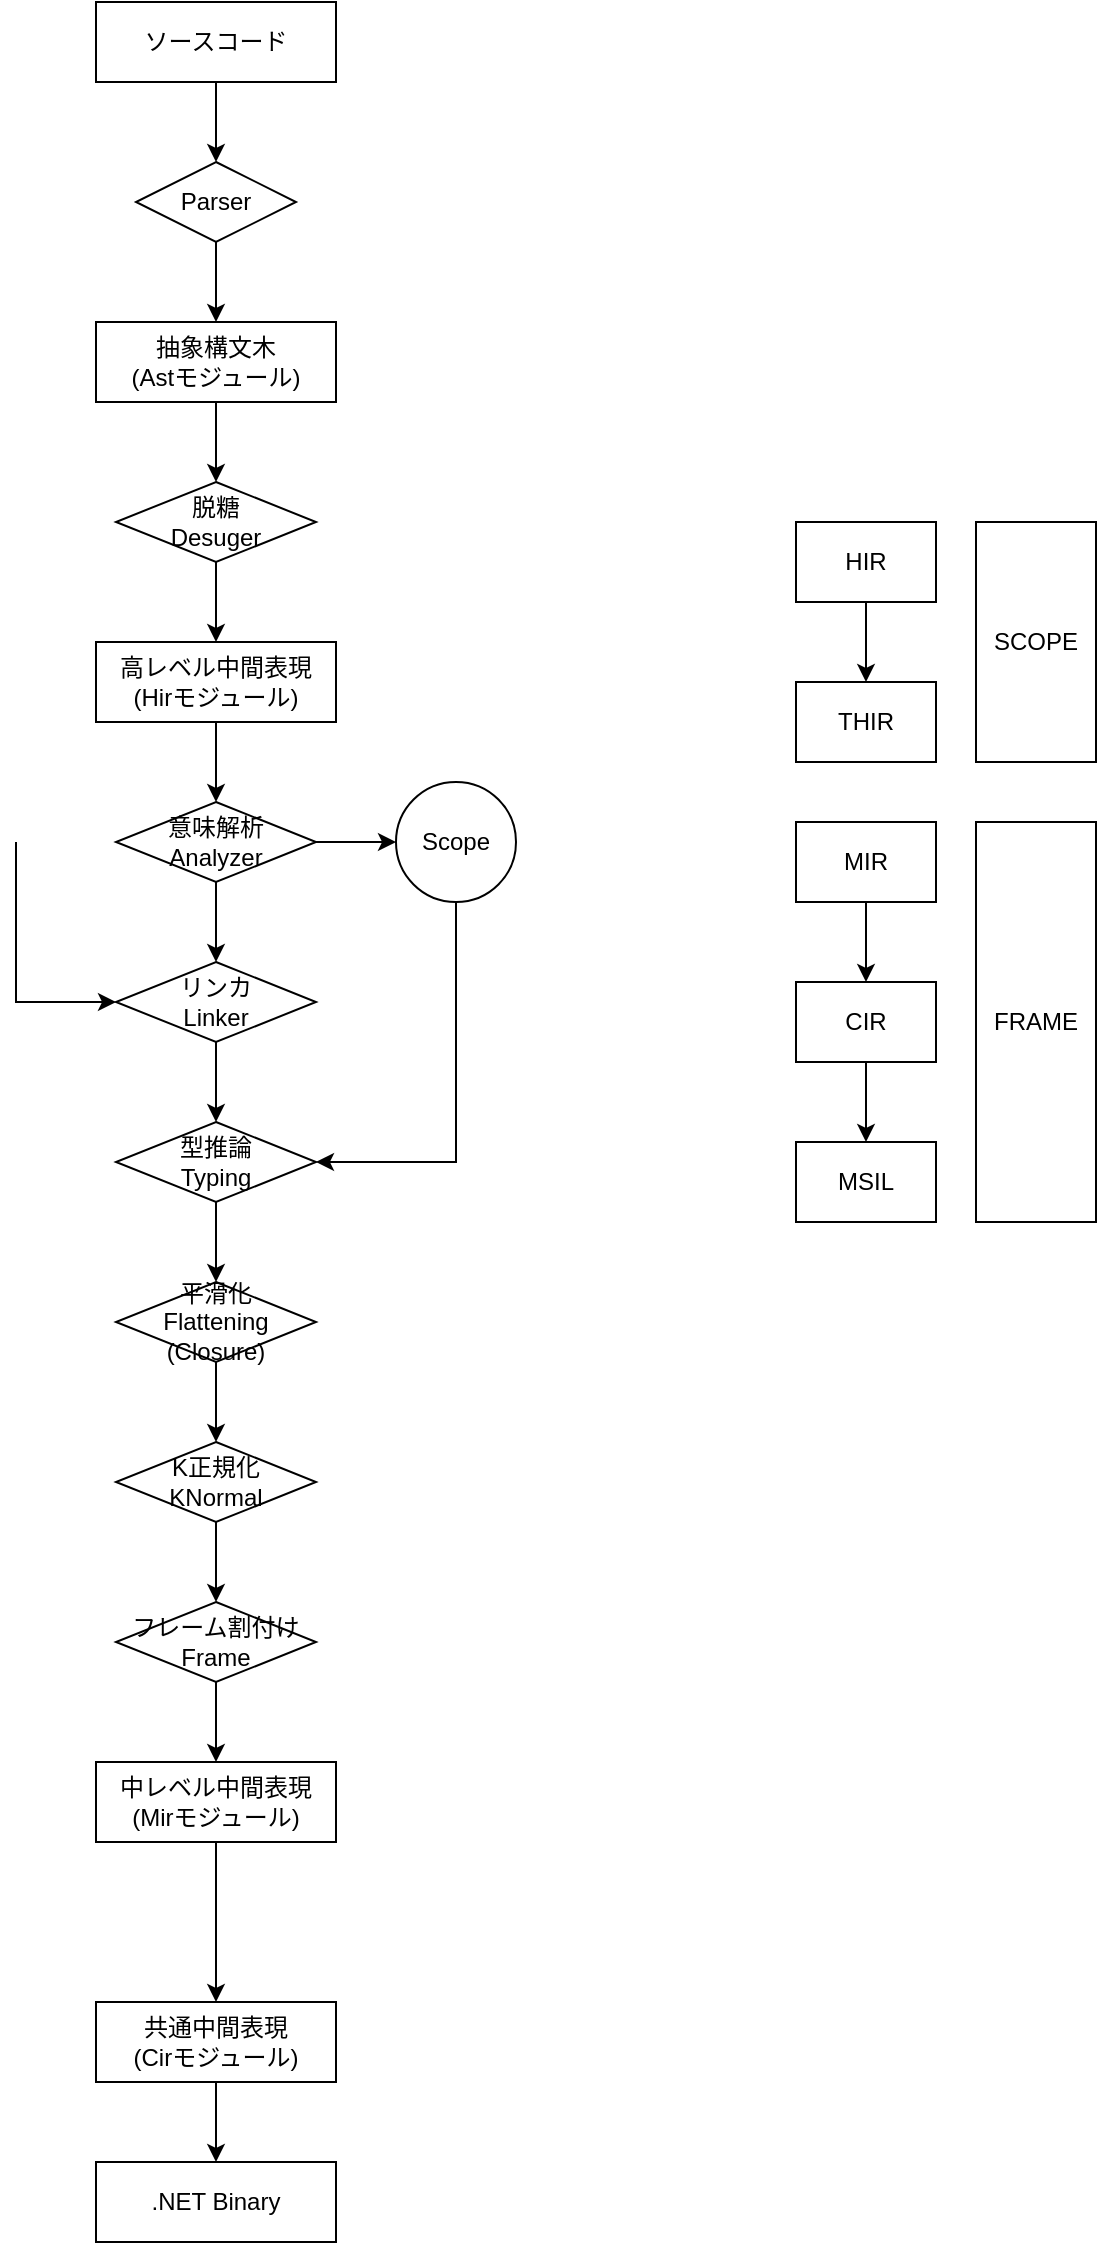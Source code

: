 <mxfile version="19.0.3" type="device"><diagram id="Sc6iPtRxB9C7i3QvBEWz" name="ページ1"><mxGraphModel dx="653" dy="609" grid="1" gridSize="10" guides="1" tooltips="1" connect="1" arrows="1" fold="1" page="1" pageScale="1" pageWidth="827" pageHeight="1169" math="0" shadow="0"><root><mxCell id="0"/><mxCell id="1" parent="0"/><mxCell id="U7rGohFfGCbCjuFVL4sY-8" style="edgeStyle=orthogonalEdgeStyle;rounded=0;orthogonalLoop=1;jettySize=auto;html=1;" parent="1" source="xTJDbOJaemWNehaH6TVx-2" target="U7rGohFfGCbCjuFVL4sY-7" edge="1"><mxGeometry relative="1" as="geometry"/></mxCell><mxCell id="xTJDbOJaemWNehaH6TVx-2" value="共通中間表現&lt;br&gt;(Cirモジュール)" style="rounded=0;whiteSpace=wrap;html=1;" parent="1" vertex="1"><mxGeometry x="120" y="1040" width="120" height="40" as="geometry"/></mxCell><mxCell id="U7rGohFfGCbCjuFVL4sY-7" value=".NET Binary" style="rounded=0;whiteSpace=wrap;html=1;" parent="1" vertex="1"><mxGeometry x="120" y="1120" width="120" height="40" as="geometry"/></mxCell><mxCell id="dytxzaSYWA1cJnX9MuGG-1" value="" style="edgeStyle=orthogonalEdgeStyle;rounded=0;orthogonalLoop=1;jettySize=auto;html=1;" parent="1" source="dytxzaSYWA1cJnX9MuGG-2" target="dytxzaSYWA1cJnX9MuGG-4" edge="1"><mxGeometry relative="1" as="geometry"/></mxCell><mxCell id="dytxzaSYWA1cJnX9MuGG-2" value="ソースコード" style="rounded=0;whiteSpace=wrap;html=1;" parent="1" vertex="1"><mxGeometry x="120" y="40" width="120" height="40" as="geometry"/></mxCell><mxCell id="dytxzaSYWA1cJnX9MuGG-3" value="" style="edgeStyle=orthogonalEdgeStyle;rounded=0;orthogonalLoop=1;jettySize=auto;html=1;" parent="1" source="dytxzaSYWA1cJnX9MuGG-4" target="dytxzaSYWA1cJnX9MuGG-6" edge="1"><mxGeometry relative="1" as="geometry"/></mxCell><mxCell id="dytxzaSYWA1cJnX9MuGG-4" value="Parser" style="rhombus;whiteSpace=wrap;html=1;rounded=0;" parent="1" vertex="1"><mxGeometry x="140" y="120" width="80" height="40" as="geometry"/></mxCell><mxCell id="dytxzaSYWA1cJnX9MuGG-5" style="edgeStyle=orthogonalEdgeStyle;rounded=0;orthogonalLoop=1;jettySize=auto;html=1;entryX=0.5;entryY=0;entryDx=0;entryDy=0;" parent="1" source="dytxzaSYWA1cJnX9MuGG-6" target="dytxzaSYWA1cJnX9MuGG-10" edge="1"><mxGeometry relative="1" as="geometry"/></mxCell><mxCell id="dytxzaSYWA1cJnX9MuGG-6" value="抽象構文木&lt;br&gt;(Astモジュール)" style="whiteSpace=wrap;html=1;rounded=0;" parent="1" vertex="1"><mxGeometry x="120" y="200" width="120" height="40" as="geometry"/></mxCell><mxCell id="2xlAk81dHcNk-1jU2FyX-3" style="edgeStyle=orthogonalEdgeStyle;rounded=0;orthogonalLoop=1;jettySize=auto;html=1;entryX=0.5;entryY=0;entryDx=0;entryDy=0;" edge="1" parent="1" source="dytxzaSYWA1cJnX9MuGG-8" target="KXjOZaAbhJy6GYU5-Lnn-2"><mxGeometry relative="1" as="geometry"/></mxCell><mxCell id="dytxzaSYWA1cJnX9MuGG-8" value="高レベル中間表現&lt;br&gt;(Hirモジュール)" style="whiteSpace=wrap;html=1;rounded=0;" parent="1" vertex="1"><mxGeometry x="120" y="360" width="120" height="40" as="geometry"/></mxCell><mxCell id="2xlAk81dHcNk-1jU2FyX-2" style="edgeStyle=orthogonalEdgeStyle;rounded=0;orthogonalLoop=1;jettySize=auto;html=1;" edge="1" parent="1" source="dytxzaSYWA1cJnX9MuGG-10" target="dytxzaSYWA1cJnX9MuGG-8"><mxGeometry relative="1" as="geometry"/></mxCell><mxCell id="dytxzaSYWA1cJnX9MuGG-10" value="脱糖&lt;br&gt;Desuger" style="rhombus;whiteSpace=wrap;html=1;rounded=0;" parent="1" vertex="1"><mxGeometry x="130" y="280" width="100" height="40" as="geometry"/></mxCell><mxCell id="2xlAk81dHcNk-1jU2FyX-19" style="edgeStyle=orthogonalEdgeStyle;rounded=0;orthogonalLoop=1;jettySize=auto;html=1;entryX=0.5;entryY=0;entryDx=0;entryDy=0;" edge="1" parent="1" source="dytxzaSYWA1cJnX9MuGG-11" target="2xlAk81dHcNk-1jU2FyX-15"><mxGeometry relative="1" as="geometry"/></mxCell><mxCell id="dytxzaSYWA1cJnX9MuGG-11" value="型推論&lt;br&gt;Typing" style="rhombus;whiteSpace=wrap;html=1;rounded=0;" parent="1" vertex="1"><mxGeometry x="130" y="600" width="100" height="40" as="geometry"/></mxCell><mxCell id="dytxzaSYWA1cJnX9MuGG-12" style="edgeStyle=orthogonalEdgeStyle;rounded=0;orthogonalLoop=1;jettySize=auto;html=1;entryX=0.5;entryY=0;entryDx=0;entryDy=0;" parent="1" source="dytxzaSYWA1cJnX9MuGG-13" target="dytxzaSYWA1cJnX9MuGG-17" edge="1"><mxGeometry relative="1" as="geometry"/></mxCell><mxCell id="dytxzaSYWA1cJnX9MuGG-13" value="K正規化&lt;br&gt;KNormal" style="rhombus;whiteSpace=wrap;html=1;rounded=0;" parent="1" vertex="1"><mxGeometry x="130" y="760" width="100" height="40" as="geometry"/></mxCell><mxCell id="2xlAk81dHcNk-1jU2FyX-11" style="edgeStyle=orthogonalEdgeStyle;rounded=0;orthogonalLoop=1;jettySize=auto;html=1;entryX=1;entryY=0.5;entryDx=0;entryDy=0;" edge="1" parent="1" source="dytxzaSYWA1cJnX9MuGG-16" target="dytxzaSYWA1cJnX9MuGG-11"><mxGeometry relative="1" as="geometry"><Array as="points"><mxPoint x="300" y="620"/></Array></mxGeometry></mxCell><mxCell id="dytxzaSYWA1cJnX9MuGG-16" value="Scope" style="ellipse;whiteSpace=wrap;html=1;" parent="1" vertex="1"><mxGeometry x="270" y="430" width="60" height="60" as="geometry"/></mxCell><mxCell id="dytxzaSYWA1cJnX9MuGG-19" style="edgeStyle=orthogonalEdgeStyle;rounded=0;orthogonalLoop=1;jettySize=auto;html=1;" parent="1" source="dytxzaSYWA1cJnX9MuGG-17" target="dytxzaSYWA1cJnX9MuGG-18" edge="1"><mxGeometry relative="1" as="geometry"/></mxCell><mxCell id="dytxzaSYWA1cJnX9MuGG-17" value="フレーム割付け&lt;br&gt;Frame" style="rhombus;whiteSpace=wrap;html=1;rounded=0;" parent="1" vertex="1"><mxGeometry x="130" y="840" width="100" height="40" as="geometry"/></mxCell><mxCell id="dytxzaSYWA1cJnX9MuGG-21" style="edgeStyle=orthogonalEdgeStyle;rounded=0;orthogonalLoop=1;jettySize=auto;html=1;" parent="1" source="dytxzaSYWA1cJnX9MuGG-18" target="xTJDbOJaemWNehaH6TVx-2" edge="1"><mxGeometry relative="1" as="geometry"/></mxCell><mxCell id="dytxzaSYWA1cJnX9MuGG-18" value="中レベル中間表現&lt;br&gt;(Mirモジュール)" style="whiteSpace=wrap;html=1;rounded=0;" parent="1" vertex="1"><mxGeometry x="120" y="920" width="120" height="40" as="geometry"/></mxCell><mxCell id="2xlAk81dHcNk-1jU2FyX-4" style="edgeStyle=orthogonalEdgeStyle;rounded=0;orthogonalLoop=1;jettySize=auto;html=1;" edge="1" parent="1" source="KXjOZaAbhJy6GYU5-Lnn-2" target="dytxzaSYWA1cJnX9MuGG-16"><mxGeometry relative="1" as="geometry"/></mxCell><mxCell id="2xlAk81dHcNk-1jU2FyX-17" style="edgeStyle=orthogonalEdgeStyle;rounded=0;orthogonalLoop=1;jettySize=auto;html=1;" edge="1" parent="1" source="KXjOZaAbhJy6GYU5-Lnn-2" target="2xlAk81dHcNk-1jU2FyX-5"><mxGeometry relative="1" as="geometry"/></mxCell><mxCell id="KXjOZaAbhJy6GYU5-Lnn-2" value="意味解析&lt;br&gt;Analyzer" style="rhombus;whiteSpace=wrap;html=1;rounded=0;" parent="1" vertex="1"><mxGeometry x="130" y="440" width="100" height="40" as="geometry"/></mxCell><mxCell id="9vD7iEL-6o-t-1pK5kAf-1" style="edgeStyle=orthogonalEdgeStyle;rounded=0;orthogonalLoop=1;jettySize=auto;html=1;" parent="1" source="9vD7iEL-6o-t-1pK5kAf-2" target="9vD7iEL-6o-t-1pK5kAf-3" edge="1"><mxGeometry relative="1" as="geometry"/></mxCell><mxCell id="9vD7iEL-6o-t-1pK5kAf-2" value="HIR" style="rounded=0;whiteSpace=wrap;html=1;" parent="1" vertex="1"><mxGeometry x="470" y="300" width="70" height="40" as="geometry"/></mxCell><mxCell id="9vD7iEL-6o-t-1pK5kAf-3" value="THIR" style="rounded=0;whiteSpace=wrap;html=1;" parent="1" vertex="1"><mxGeometry x="470" y="380" width="70" height="40" as="geometry"/></mxCell><mxCell id="9vD7iEL-6o-t-1pK5kAf-4" value="SCOPE" style="rounded=0;whiteSpace=wrap;html=1;" parent="1" vertex="1"><mxGeometry x="560" y="300" width="60" height="120" as="geometry"/></mxCell><mxCell id="9vD7iEL-6o-t-1pK5kAf-5" style="edgeStyle=orthogonalEdgeStyle;rounded=0;orthogonalLoop=1;jettySize=auto;html=1;" parent="1" source="9vD7iEL-6o-t-1pK5kAf-6" target="9vD7iEL-6o-t-1pK5kAf-9" edge="1"><mxGeometry relative="1" as="geometry"/></mxCell><mxCell id="9vD7iEL-6o-t-1pK5kAf-6" value="MIR" style="rounded=0;whiteSpace=wrap;html=1;" parent="1" vertex="1"><mxGeometry x="470" y="450" width="70" height="40" as="geometry"/></mxCell><mxCell id="9vD7iEL-6o-t-1pK5kAf-7" value="FRAME" style="rounded=0;whiteSpace=wrap;html=1;" parent="1" vertex="1"><mxGeometry x="560" y="450" width="60" height="200" as="geometry"/></mxCell><mxCell id="9vD7iEL-6o-t-1pK5kAf-8" style="edgeStyle=orthogonalEdgeStyle;rounded=0;orthogonalLoop=1;jettySize=auto;html=1;" parent="1" source="9vD7iEL-6o-t-1pK5kAf-9" target="9vD7iEL-6o-t-1pK5kAf-10" edge="1"><mxGeometry relative="1" as="geometry"/></mxCell><mxCell id="9vD7iEL-6o-t-1pK5kAf-9" value="CIR" style="rounded=0;whiteSpace=wrap;html=1;" parent="1" vertex="1"><mxGeometry x="470" y="530" width="70" height="40" as="geometry"/></mxCell><mxCell id="9vD7iEL-6o-t-1pK5kAf-10" value="MSIL" style="rounded=0;whiteSpace=wrap;html=1;" parent="1" vertex="1"><mxGeometry x="470" y="610" width="70" height="40" as="geometry"/></mxCell><mxCell id="2xlAk81dHcNk-1jU2FyX-6" style="edgeStyle=orthogonalEdgeStyle;rounded=0;orthogonalLoop=1;jettySize=auto;html=1;" edge="1" parent="1" source="2xlAk81dHcNk-1jU2FyX-5" target="dytxzaSYWA1cJnX9MuGG-11"><mxGeometry relative="1" as="geometry"/></mxCell><mxCell id="2xlAk81dHcNk-1jU2FyX-5" value="リンカ&lt;br&gt;Linker" style="rhombus;whiteSpace=wrap;html=1;rounded=0;" vertex="1" parent="1"><mxGeometry x="130" y="520" width="100" height="40" as="geometry"/></mxCell><mxCell id="2xlAk81dHcNk-1jU2FyX-9" value="" style="endArrow=classic;html=1;rounded=0;entryX=0;entryY=0.5;entryDx=0;entryDy=0;" edge="1" parent="1" target="2xlAk81dHcNk-1jU2FyX-5"><mxGeometry width="50" height="50" relative="1" as="geometry"><mxPoint x="80" y="460" as="sourcePoint"/><mxPoint x="260" y="500" as="targetPoint"/><Array as="points"><mxPoint x="80" y="540"/></Array></mxGeometry></mxCell><mxCell id="2xlAk81dHcNk-1jU2FyX-20" style="edgeStyle=orthogonalEdgeStyle;rounded=0;orthogonalLoop=1;jettySize=auto;html=1;exitX=0.5;exitY=1;exitDx=0;exitDy=0;entryX=0.5;entryY=0;entryDx=0;entryDy=0;" edge="1" parent="1" source="2xlAk81dHcNk-1jU2FyX-15" target="dytxzaSYWA1cJnX9MuGG-13"><mxGeometry relative="1" as="geometry"/></mxCell><mxCell id="2xlAk81dHcNk-1jU2FyX-15" value="平滑化&lt;br&gt;Flattening&lt;br&gt;(Closure)" style="rhombus;whiteSpace=wrap;html=1;rounded=0;" vertex="1" parent="1"><mxGeometry x="130" y="680" width="100" height="40" as="geometry"/></mxCell></root></mxGraphModel></diagram></mxfile>